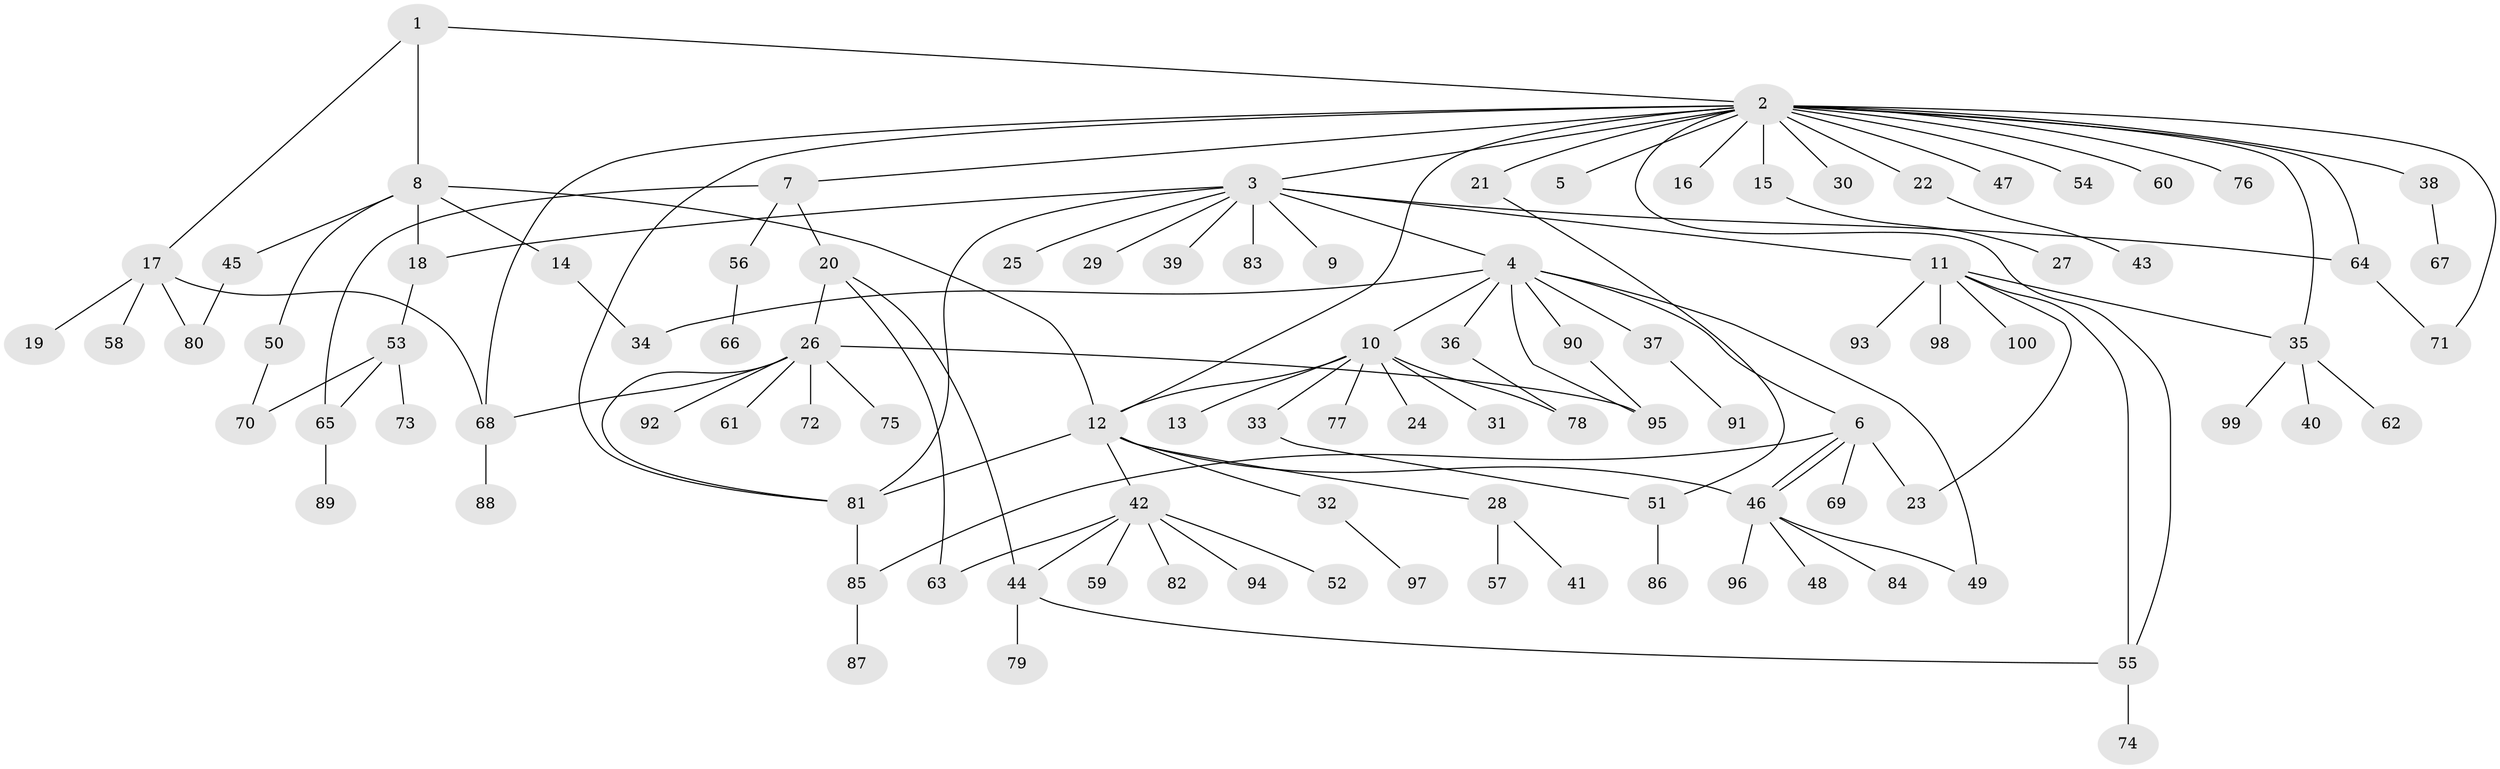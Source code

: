 // Generated by graph-tools (version 1.1) at 2025/11/02/21/25 10:11:08]
// undirected, 100 vertices, 127 edges
graph export_dot {
graph [start="1"]
  node [color=gray90,style=filled];
  1;
  2;
  3;
  4;
  5;
  6;
  7;
  8;
  9;
  10;
  11;
  12;
  13;
  14;
  15;
  16;
  17;
  18;
  19;
  20;
  21;
  22;
  23;
  24;
  25;
  26;
  27;
  28;
  29;
  30;
  31;
  32;
  33;
  34;
  35;
  36;
  37;
  38;
  39;
  40;
  41;
  42;
  43;
  44;
  45;
  46;
  47;
  48;
  49;
  50;
  51;
  52;
  53;
  54;
  55;
  56;
  57;
  58;
  59;
  60;
  61;
  62;
  63;
  64;
  65;
  66;
  67;
  68;
  69;
  70;
  71;
  72;
  73;
  74;
  75;
  76;
  77;
  78;
  79;
  80;
  81;
  82;
  83;
  84;
  85;
  86;
  87;
  88;
  89;
  90;
  91;
  92;
  93;
  94;
  95;
  96;
  97;
  98;
  99;
  100;
  1 -- 2;
  1 -- 8;
  1 -- 17;
  2 -- 3;
  2 -- 5;
  2 -- 7;
  2 -- 12;
  2 -- 15;
  2 -- 16;
  2 -- 21;
  2 -- 22;
  2 -- 30;
  2 -- 35;
  2 -- 38;
  2 -- 47;
  2 -- 54;
  2 -- 55;
  2 -- 60;
  2 -- 64;
  2 -- 68;
  2 -- 71;
  2 -- 76;
  2 -- 81;
  3 -- 4;
  3 -- 9;
  3 -- 11;
  3 -- 18;
  3 -- 25;
  3 -- 29;
  3 -- 39;
  3 -- 64;
  3 -- 81;
  3 -- 83;
  4 -- 6;
  4 -- 10;
  4 -- 34;
  4 -- 36;
  4 -- 37;
  4 -- 49;
  4 -- 90;
  4 -- 95;
  6 -- 23;
  6 -- 46;
  6 -- 46;
  6 -- 69;
  6 -- 85;
  7 -- 20;
  7 -- 56;
  7 -- 65;
  8 -- 12;
  8 -- 14;
  8 -- 18;
  8 -- 45;
  8 -- 50;
  10 -- 12;
  10 -- 13;
  10 -- 24;
  10 -- 31;
  10 -- 33;
  10 -- 77;
  10 -- 78;
  11 -- 23;
  11 -- 35;
  11 -- 55;
  11 -- 93;
  11 -- 98;
  11 -- 100;
  12 -- 28;
  12 -- 32;
  12 -- 42;
  12 -- 46;
  12 -- 81;
  14 -- 34;
  15 -- 27;
  17 -- 19;
  17 -- 58;
  17 -- 68;
  17 -- 80;
  18 -- 53;
  20 -- 26;
  20 -- 44;
  20 -- 63;
  21 -- 51;
  22 -- 43;
  26 -- 61;
  26 -- 68;
  26 -- 72;
  26 -- 75;
  26 -- 81;
  26 -- 92;
  26 -- 95;
  28 -- 41;
  28 -- 57;
  32 -- 97;
  33 -- 51;
  35 -- 40;
  35 -- 62;
  35 -- 99;
  36 -- 78;
  37 -- 91;
  38 -- 67;
  42 -- 44;
  42 -- 52;
  42 -- 59;
  42 -- 63;
  42 -- 82;
  42 -- 94;
  44 -- 55;
  44 -- 79;
  45 -- 80;
  46 -- 48;
  46 -- 49;
  46 -- 84;
  46 -- 96;
  50 -- 70;
  51 -- 86;
  53 -- 65;
  53 -- 70;
  53 -- 73;
  55 -- 74;
  56 -- 66;
  64 -- 71;
  65 -- 89;
  68 -- 88;
  81 -- 85;
  85 -- 87;
  90 -- 95;
}
